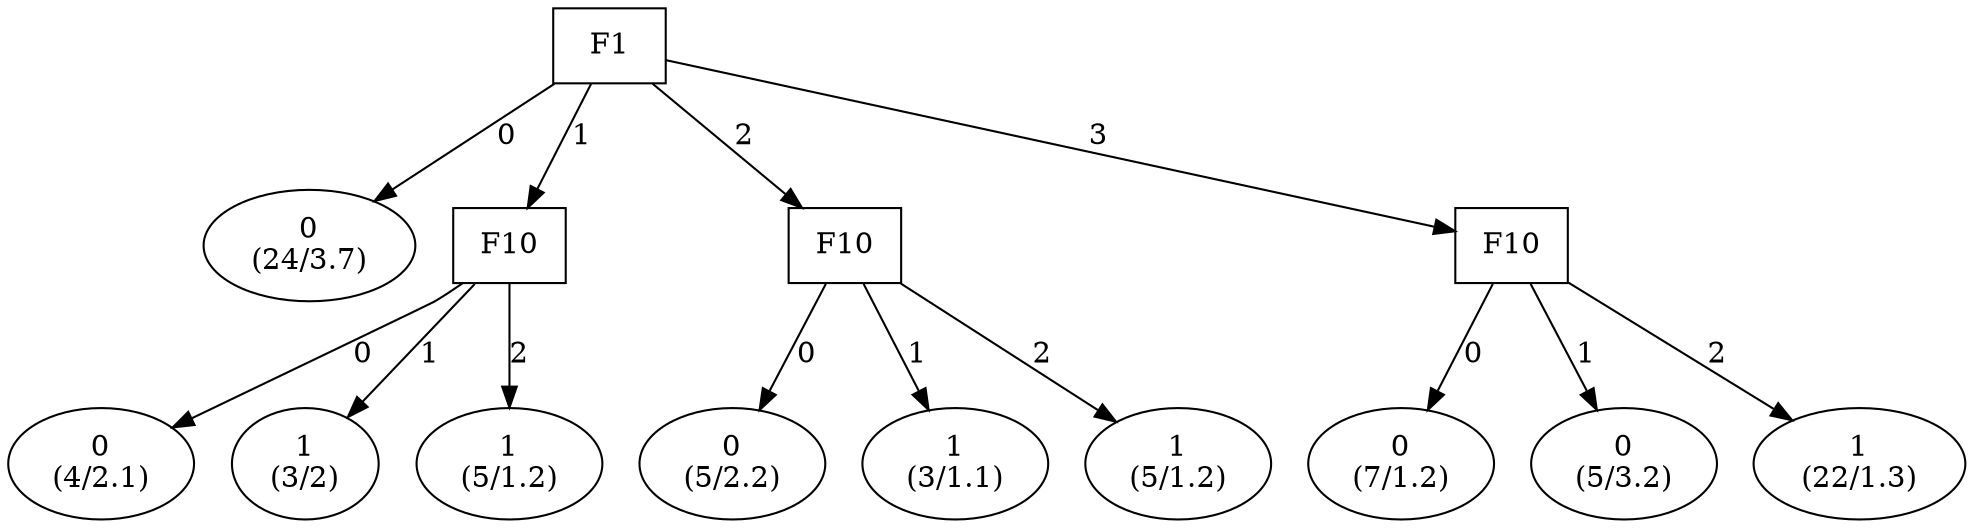 digraph YaDT {
n0 [ shape=box, label="F1\n"]
n0 -> n1 [label="0"]
n1 [ shape=ellipse, label="0\n(24/3.7)"]
n0 -> n2 [label="1"]
n2 [ shape=box, label="F10\n"]
n2 -> n3 [label="0"]
n3 [ shape=ellipse, label="0\n(4/2.1)"]
n2 -> n4 [label="1"]
n4 [ shape=ellipse, label="1\n(3/2)"]
n2 -> n5 [label="2"]
n5 [ shape=ellipse, label="1\n(5/1.2)"]
n0 -> n7 [label="2"]
n7 [ shape=box, label="F10\n"]
n7 -> n8 [label="0"]
n8 [ shape=ellipse, label="0\n(5/2.2)"]
n7 -> n9 [label="1"]
n9 [ shape=ellipse, label="1\n(3/1.1)"]
n7 -> n10 [label="2"]
n10 [ shape=ellipse, label="1\n(5/1.2)"]
n0 -> n12 [label="3"]
n12 [ shape=box, label="F10\n"]
n12 -> n13 [label="0"]
n13 [ shape=ellipse, label="0\n(7/1.2)"]
n12 -> n14 [label="1"]
n14 [ shape=ellipse, label="0\n(5/3.2)"]
n12 -> n15 [label="2"]
n15 [ shape=ellipse, label="1\n(22/1.3)"]
}

